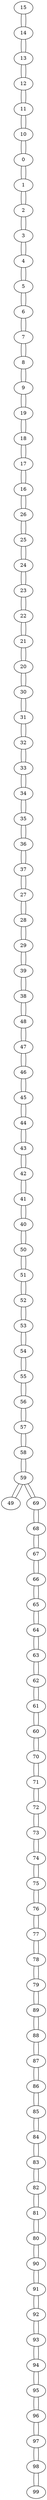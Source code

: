 graph {
15 -- 14
14 -- 15
14 -- 13
13 -- 14
13 -- 12
12 -- 13
12 -- 11
11 -- 12
11 -- 10
10 -- 11
10 -- 0
0 -- 10
0 -- 1
1 -- 0
1 -- 2
2 -- 1
2 -- 3
3 -- 2
3 -- 4
4 -- 3
4 -- 5
5 -- 4
5 -- 6
6 -- 5
6 -- 7
7 -- 6
7 -- 8
8 -- 7
8 -- 9
9 -- 8
9 -- 19
19 -- 9
19 -- 18
18 -- 19
18 -- 17
17 -- 18
17 -- 16
16 -- 17
16 -- 26
26 -- 16
26 -- 25
25 -- 26
25 -- 24
24 -- 25
24 -- 23
23 -- 24
23 -- 22
22 -- 23
22 -- 21
21 -- 22
21 -- 20
20 -- 21
20 -- 30
30 -- 20
30 -- 31
31 -- 30
31 -- 32
32 -- 31
32 -- 33
33 -- 32
33 -- 34
34 -- 33
34 -- 35
35 -- 34
35 -- 36
36 -- 35
36 -- 37
37 -- 36
37 -- 27
27 -- 37
27 -- 28
28 -- 27
28 -- 29
29 -- 28
29 -- 39
39 -- 29
39 -- 38
38 -- 39
38 -- 48
48 -- 38
48 -- 47
47 -- 48
47 -- 46
46 -- 47
46 -- 45
45 -- 46
45 -- 44
44 -- 45
44 -- 43
43 -- 44
43 -- 42
42 -- 43
42 -- 41
41 -- 42
41 -- 40
40 -- 41
40 -- 50
50 -- 40
50 -- 51
51 -- 50
51 -- 52
52 -- 51
52 -- 53
53 -- 52
53 -- 54
54 -- 53
54 -- 55
55 -- 54
55 -- 56
56 -- 55
56 -- 57
57 -- 56
57 -- 58
58 -- 57
58 -- 59
59 -- 58
59 -- 49
59 -- 69
49 -- 59
69 -- 59
69 -- 68
68 -- 69
68 -- 67
67 -- 68
67 -- 66
66 -- 67
66 -- 65
65 -- 66
65 -- 64
64 -- 65
64 -- 63
63 -- 64
63 -- 62
62 -- 63
62 -- 61
61 -- 62
61 -- 60
60 -- 61
60 -- 70
70 -- 60
70 -- 71
71 -- 70
71 -- 72
72 -- 71
72 -- 73
73 -- 72
73 -- 74
74 -- 73
74 -- 75
75 -- 74
75 -- 76
76 -- 75
76 -- 77
77 -- 76
77 -- 78
78 -- 77
78 -- 79
79 -- 78
79 -- 89
89 -- 79
89 -- 88
88 -- 89
88 -- 87
87 -- 88
87 -- 86
86 -- 87
86 -- 85
85 -- 86
85 -- 84
84 -- 85
84 -- 83
83 -- 84
83 -- 82
82 -- 83
82 -- 81
81 -- 82
81 -- 80
80 -- 81
80 -- 90
90 -- 80
90 -- 91
91 -- 90
91 -- 92
92 -- 91
92 -- 93
93 -- 92
93 -- 94
94 -- 93
94 -- 95
95 -- 94
95 -- 96
96 -- 95
96 -- 97
97 -- 96
97 -- 98
98 -- 97
98 -- 99
99 -- 98
}
